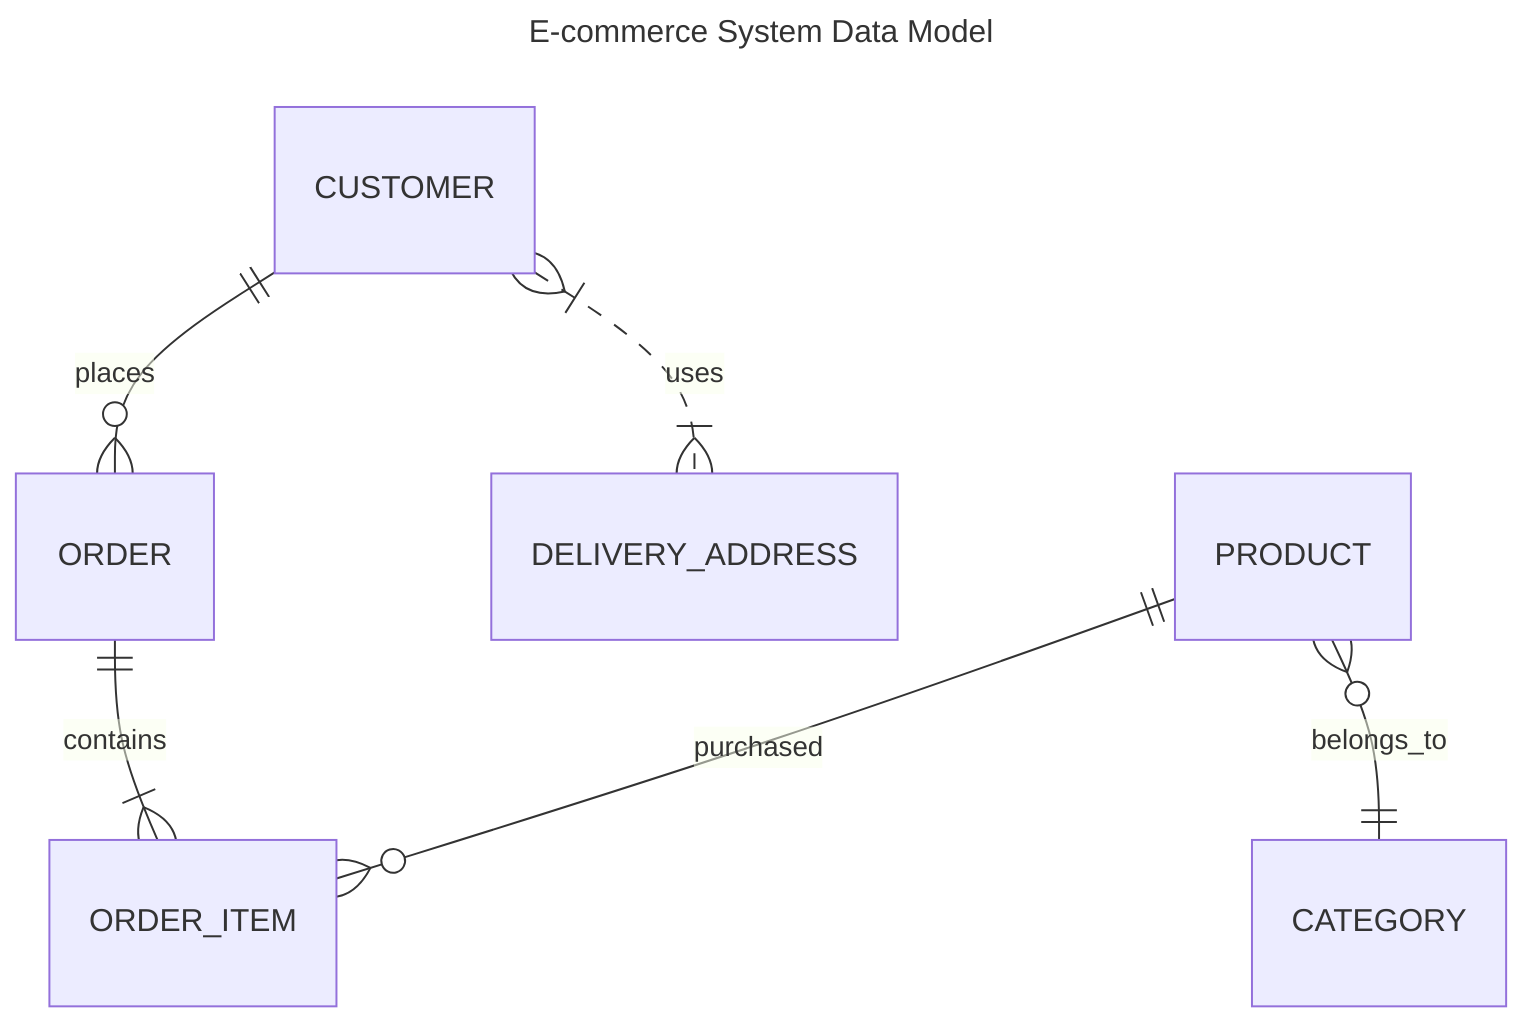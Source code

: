 ---
title: E-commerce System Data Model
---
erDiagram
    CUSTOMER ||--o{ ORDER : places
    ORDER ||--|{ ORDER_ITEM : contains
    CUSTOMER }|..|{ DELIVERY_ADDRESS : uses
    PRODUCT ||--o{ ORDER_ITEM : purchased
    PRODUCT }o--|| CATEGORY : belongs_to